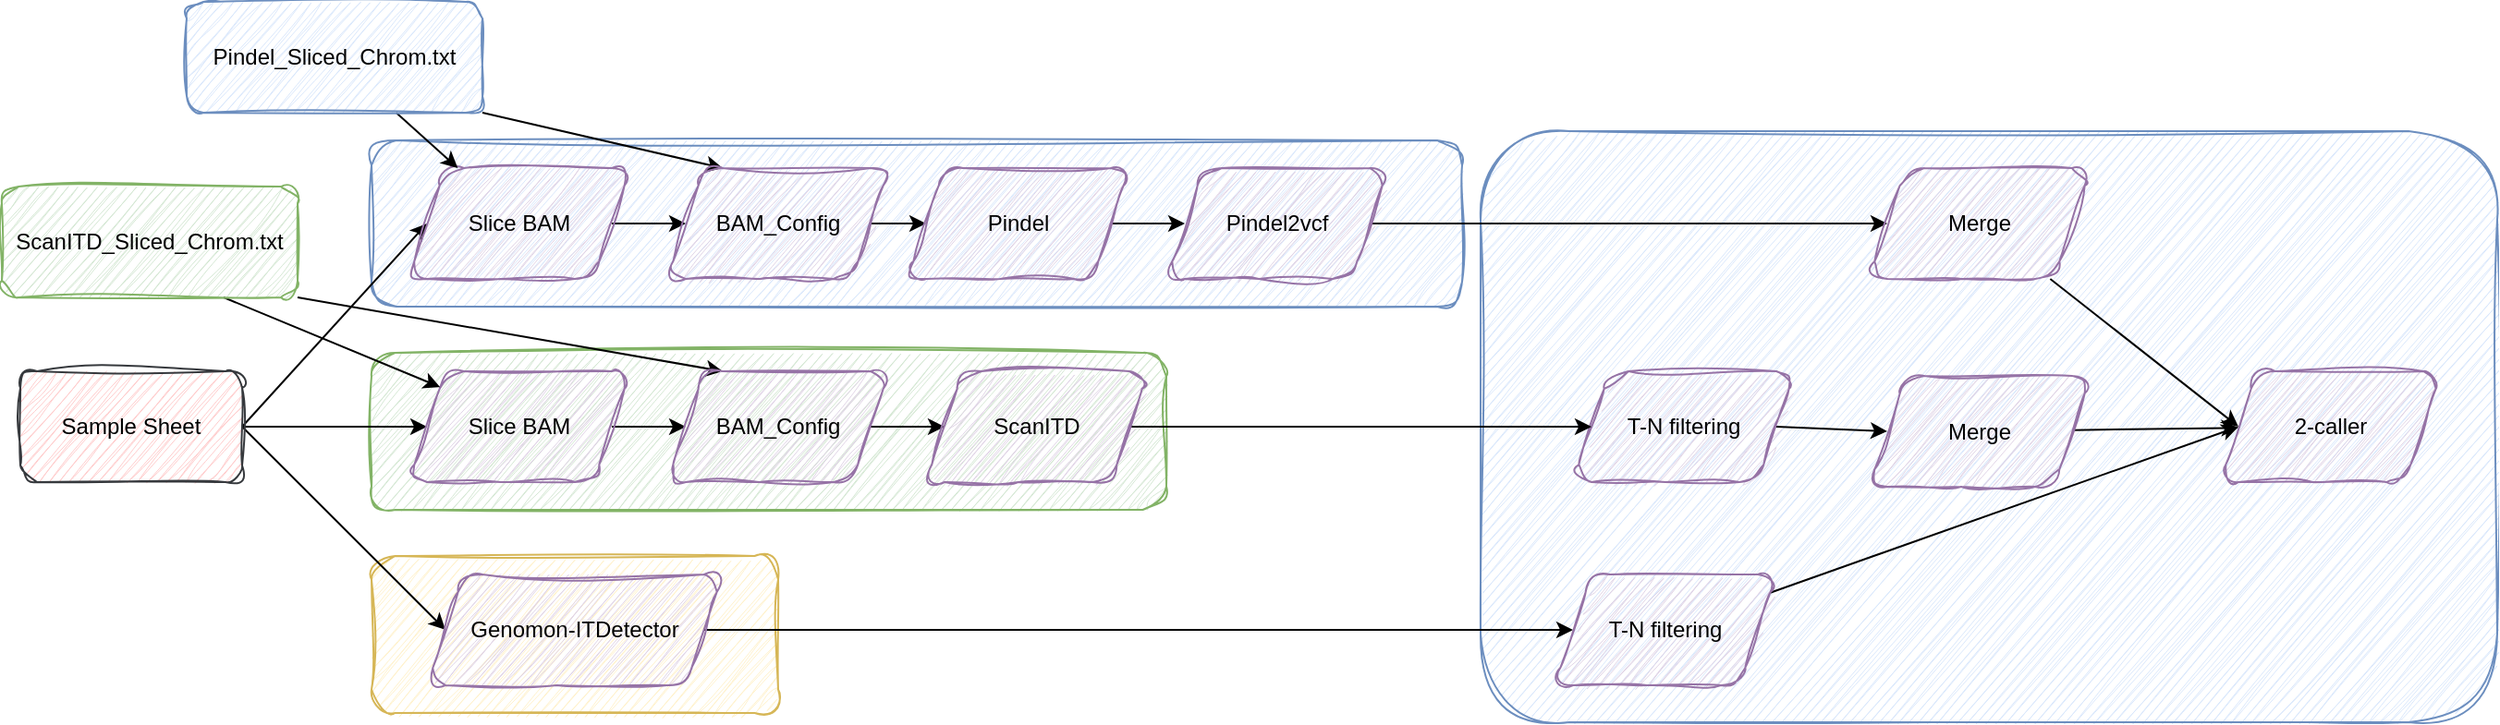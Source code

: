 <mxfile>
    <diagram id="gr0Z8k8SWewzJxKMKLb1" name="Page-1">
        <mxGraphModel dx="906" dy="779" grid="1" gridSize="10" guides="1" tooltips="1" connect="1" arrows="1" fold="1" page="1" pageScale="1" pageWidth="1200" pageHeight="1600" math="0" shadow="0">
            <root>
                <mxCell id="0"/>
                <mxCell id="1" parent="0"/>
                <mxCell id="49" value="" style="rounded=1;whiteSpace=wrap;html=1;sketch=1;curveFitting=1;jiggle=2;fillColor=#dae8fc;strokeColor=#6c8ebf;" vertex="1" parent="1">
                    <mxGeometry x="890" y="410" width="550" height="320" as="geometry"/>
                </mxCell>
                <mxCell id="11" value="" style="rounded=1;whiteSpace=wrap;html=1;sketch=1;curveFitting=1;jiggle=2;fillColor=#fff2cc;strokeColor=#d6b656;glass=0;" parent="1" vertex="1">
                    <mxGeometry x="290" y="640" width="220" height="85" as="geometry"/>
                </mxCell>
                <mxCell id="7" value="" style="rounded=1;whiteSpace=wrap;html=1;sketch=1;curveFitting=1;jiggle=2;fillColor=#d5e8d4;strokeColor=#82b366;gradientColor=none;" parent="1" vertex="1">
                    <mxGeometry x="290" y="530" width="430" height="85" as="geometry"/>
                </mxCell>
                <mxCell id="6" value="" style="rounded=1;whiteSpace=wrap;html=1;sketch=1;curveFitting=1;jiggle=2;fillColor=#dae8fc;strokeColor=#6c8ebf;" parent="1" vertex="1">
                    <mxGeometry x="290" y="415" width="590" height="90" as="geometry"/>
                </mxCell>
                <mxCell id="15" style="edgeStyle=none;html=1;exitX=1;exitY=0.5;exitDx=0;exitDy=0;entryX=0;entryY=0.5;entryDx=0;entryDy=0;" parent="1" source="2" target="4" edge="1">
                    <mxGeometry relative="1" as="geometry"/>
                </mxCell>
                <mxCell id="16" style="edgeStyle=none;html=1;exitX=1;exitY=0.5;exitDx=0;exitDy=0;entryX=0;entryY=0.5;entryDx=0;entryDy=0;" parent="1" source="2" target="8" edge="1">
                    <mxGeometry relative="1" as="geometry"/>
                </mxCell>
                <mxCell id="17" style="edgeStyle=none;html=1;exitX=1;exitY=0.5;exitDx=0;exitDy=0;entryX=0;entryY=0.5;entryDx=0;entryDy=0;" parent="1" source="2" target="32" edge="1">
                    <mxGeometry relative="1" as="geometry"/>
                </mxCell>
                <mxCell id="2" value="Sample Sheet" style="rounded=1;whiteSpace=wrap;html=1;sketch=1;curveFitting=1;jiggle=2;fillColor=#ffcccc;strokeColor=#36393d;" parent="1" vertex="1">
                    <mxGeometry x="100" y="540" width="120" height="60" as="geometry"/>
                </mxCell>
                <mxCell id="25" style="edgeStyle=none;html=1;exitX=1;exitY=0.5;exitDx=0;exitDy=0;entryX=0;entryY=0.5;entryDx=0;entryDy=0;" parent="1" source="4" target="22" edge="1">
                    <mxGeometry relative="1" as="geometry"/>
                </mxCell>
                <mxCell id="4" value="Slice BAM" style="shape=parallelogram;perimeter=parallelogramPerimeter;whiteSpace=wrap;html=1;fixedSize=1;rounded=1;sketch=1;curveFitting=1;jiggle=2;fillColor=#e1d5e7;strokeColor=#9673a6;" parent="1" vertex="1">
                    <mxGeometry x="310" y="430" width="120" height="60" as="geometry"/>
                </mxCell>
                <mxCell id="24" style="edgeStyle=none;html=1;exitX=1;exitY=0.5;exitDx=0;exitDy=0;entryX=0;entryY=0.5;entryDx=0;entryDy=0;" parent="1" source="8" target="23" edge="1">
                    <mxGeometry relative="1" as="geometry"/>
                </mxCell>
                <mxCell id="8" value="Slice BAM" style="shape=parallelogram;perimeter=parallelogramPerimeter;whiteSpace=wrap;html=1;fixedSize=1;rounded=1;sketch=1;curveFitting=1;jiggle=2;fillColor=#e1d5e7;strokeColor=#9673a6;" parent="1" vertex="1">
                    <mxGeometry x="310" y="540" width="120" height="60" as="geometry"/>
                </mxCell>
                <mxCell id="19" style="edgeStyle=none;html=1;" parent="1" source="18" target="4" edge="1">
                    <mxGeometry relative="1" as="geometry"/>
                </mxCell>
                <mxCell id="30" style="edgeStyle=none;html=1;exitX=1;exitY=1;exitDx=0;exitDy=0;entryX=0.25;entryY=0;entryDx=0;entryDy=0;" parent="1" source="18" target="22" edge="1">
                    <mxGeometry relative="1" as="geometry"/>
                </mxCell>
                <mxCell id="18" value="Pindel_Sliced_Chrom.txt" style="rounded=1;whiteSpace=wrap;html=1;sketch=1;curveFitting=1;jiggle=2;fillColor=#dae8fc;strokeColor=#6c8ebf;" parent="1" vertex="1">
                    <mxGeometry x="190" y="340" width="160" height="60" as="geometry"/>
                </mxCell>
                <mxCell id="21" style="edgeStyle=none;html=1;exitX=0.75;exitY=1;exitDx=0;exitDy=0;entryX=0;entryY=0;entryDx=0;entryDy=0;" parent="1" source="20" target="8" edge="1">
                    <mxGeometry relative="1" as="geometry"/>
                </mxCell>
                <mxCell id="31" style="edgeStyle=none;html=1;exitX=1;exitY=1;exitDx=0;exitDy=0;entryX=0.25;entryY=0;entryDx=0;entryDy=0;" parent="1" source="20" target="23" edge="1">
                    <mxGeometry relative="1" as="geometry"/>
                </mxCell>
                <mxCell id="20" value="ScanITD_Sliced_Chrom.txt" style="rounded=1;whiteSpace=wrap;html=1;sketch=1;curveFitting=1;jiggle=2;fillColor=#d5e8d4;strokeColor=#82b366;" parent="1" vertex="1">
                    <mxGeometry x="90" y="440" width="160" height="60" as="geometry"/>
                </mxCell>
                <mxCell id="27" style="edgeStyle=none;html=1;exitX=1;exitY=0.5;exitDx=0;exitDy=0;entryX=0;entryY=0.5;entryDx=0;entryDy=0;" parent="1" source="22" target="26" edge="1">
                    <mxGeometry relative="1" as="geometry"/>
                </mxCell>
                <mxCell id="22" value="BAM_Config" style="shape=parallelogram;perimeter=parallelogramPerimeter;whiteSpace=wrap;html=1;fixedSize=1;rounded=1;sketch=1;curveFitting=1;jiggle=2;fillColor=#e1d5e7;strokeColor=#9673a6;" parent="1" vertex="1">
                    <mxGeometry x="450" y="430" width="120" height="60" as="geometry"/>
                </mxCell>
                <mxCell id="42" style="edgeStyle=none;html=1;exitX=1;exitY=0.5;exitDx=0;exitDy=0;" parent="1" source="23" target="41" edge="1">
                    <mxGeometry relative="1" as="geometry"/>
                </mxCell>
                <mxCell id="23" value="BAM_Config" style="shape=parallelogram;perimeter=parallelogramPerimeter;whiteSpace=wrap;html=1;fixedSize=1;rounded=1;sketch=1;curveFitting=1;jiggle=2;fillColor=#e1d5e7;strokeColor=#9673a6;" parent="1" vertex="1">
                    <mxGeometry x="450" y="540" width="120" height="60" as="geometry"/>
                </mxCell>
                <mxCell id="46" style="edgeStyle=none;html=1;exitX=1;exitY=0.5;exitDx=0;exitDy=0;entryX=0;entryY=0.5;entryDx=0;entryDy=0;" parent="1" source="26" target="44" edge="1">
                    <mxGeometry relative="1" as="geometry"/>
                </mxCell>
                <mxCell id="26" value="Pindel" style="shape=parallelogram;perimeter=parallelogramPerimeter;whiteSpace=wrap;html=1;fixedSize=1;rounded=1;sketch=1;curveFitting=1;jiggle=2;fillColor=#e1d5e7;strokeColor=#9673a6;" parent="1" vertex="1">
                    <mxGeometry x="580" y="430" width="120" height="60" as="geometry"/>
                </mxCell>
                <mxCell id="36" style="edgeStyle=none;html=1;exitX=1;exitY=0.5;exitDx=0;exitDy=0;entryX=0;entryY=0.5;entryDx=0;entryDy=0;" parent="1" source="32" target="33" edge="1">
                    <mxGeometry relative="1" as="geometry"/>
                </mxCell>
                <mxCell id="32" value="Genomon-ITDetector" style="shape=parallelogram;perimeter=parallelogramPerimeter;whiteSpace=wrap;html=1;fixedSize=1;rounded=1;sketch=1;curveFitting=1;jiggle=2;fillColor=#e1d5e7;strokeColor=#9673a6;" parent="1" vertex="1">
                    <mxGeometry x="320" y="650" width="160" height="60" as="geometry"/>
                </mxCell>
                <mxCell id="53" style="edgeStyle=none;html=1;entryX=0;entryY=0.5;entryDx=0;entryDy=0;" edge="1" parent="1" source="33" target="50">
                    <mxGeometry relative="1" as="geometry"/>
                </mxCell>
                <mxCell id="33" value="T-N filtering" style="shape=parallelogram;perimeter=parallelogramPerimeter;whiteSpace=wrap;html=1;fixedSize=1;rounded=1;sketch=1;curveFitting=1;jiggle=2;fillColor=#e1d5e7;strokeColor=#9673a6;" parent="1" vertex="1">
                    <mxGeometry x="930" y="650" width="120" height="60" as="geometry"/>
                </mxCell>
                <mxCell id="40" style="edgeStyle=none;html=1;exitX=1;exitY=0.5;exitDx=0;exitDy=0;entryX=0;entryY=0.5;entryDx=0;entryDy=0;" parent="1" source="37" target="39" edge="1">
                    <mxGeometry relative="1" as="geometry"/>
                </mxCell>
                <mxCell id="37" value="T-N filtering" style="shape=parallelogram;perimeter=parallelogramPerimeter;whiteSpace=wrap;html=1;fixedSize=1;rounded=1;sketch=1;curveFitting=1;jiggle=2;fillColor=#e1d5e7;strokeColor=#9673a6;" parent="1" vertex="1">
                    <mxGeometry x="940" y="540" width="120" height="60" as="geometry"/>
                </mxCell>
                <mxCell id="52" style="edgeStyle=none;html=1;" edge="1" parent="1" source="39" target="50">
                    <mxGeometry relative="1" as="geometry"/>
                </mxCell>
                <mxCell id="39" value="Merge" style="shape=parallelogram;perimeter=parallelogramPerimeter;whiteSpace=wrap;html=1;fixedSize=1;rounded=1;sketch=1;curveFitting=1;jiggle=2;fillColor=#e1d5e7;strokeColor=#9673a6;" parent="1" vertex="1">
                    <mxGeometry x="1100" y="542.5" width="120" height="60" as="geometry"/>
                </mxCell>
                <mxCell id="43" style="edgeStyle=none;html=1;exitX=1;exitY=0.5;exitDx=0;exitDy=0;entryX=0;entryY=0.5;entryDx=0;entryDy=0;" parent="1" source="41" target="37" edge="1">
                    <mxGeometry relative="1" as="geometry"/>
                </mxCell>
                <mxCell id="41" value="ScanITD" style="shape=parallelogram;perimeter=parallelogramPerimeter;whiteSpace=wrap;html=1;fixedSize=1;rounded=1;sketch=1;curveFitting=1;jiggle=2;fillColor=#e1d5e7;strokeColor=#9673a6;" parent="1" vertex="1">
                    <mxGeometry x="590" y="540" width="120" height="60" as="geometry"/>
                </mxCell>
                <mxCell id="47" style="edgeStyle=none;html=1;exitX=1;exitY=0.5;exitDx=0;exitDy=0;entryX=0;entryY=0.5;entryDx=0;entryDy=0;" parent="1" source="44" target="45" edge="1">
                    <mxGeometry relative="1" as="geometry"/>
                </mxCell>
                <mxCell id="44" value="Pindel2vcf" style="shape=parallelogram;perimeter=parallelogramPerimeter;whiteSpace=wrap;html=1;fixedSize=1;rounded=1;sketch=1;curveFitting=1;jiggle=2;fillColor=#e1d5e7;strokeColor=#9673a6;" parent="1" vertex="1">
                    <mxGeometry x="720" y="430" width="120" height="60" as="geometry"/>
                </mxCell>
                <mxCell id="51" style="edgeStyle=none;html=1;entryX=0;entryY=0.5;entryDx=0;entryDy=0;" edge="1" parent="1" source="45" target="50">
                    <mxGeometry relative="1" as="geometry"/>
                </mxCell>
                <mxCell id="45" value="Merge" style="shape=parallelogram;perimeter=parallelogramPerimeter;whiteSpace=wrap;html=1;fixedSize=1;rounded=1;sketch=1;curveFitting=1;jiggle=2;fillColor=#e1d5e7;strokeColor=#9673a6;" parent="1" vertex="1">
                    <mxGeometry x="1100" y="430" width="120" height="60" as="geometry"/>
                </mxCell>
                <mxCell id="50" value="2-caller" style="shape=parallelogram;perimeter=parallelogramPerimeter;whiteSpace=wrap;html=1;fixedSize=1;rounded=1;sketch=1;curveFitting=1;jiggle=2;fillColor=#e1d5e7;strokeColor=#9673a6;" vertex="1" parent="1">
                    <mxGeometry x="1290" y="540" width="120" height="60" as="geometry"/>
                </mxCell>
            </root>
        </mxGraphModel>
    </diagram>
</mxfile>